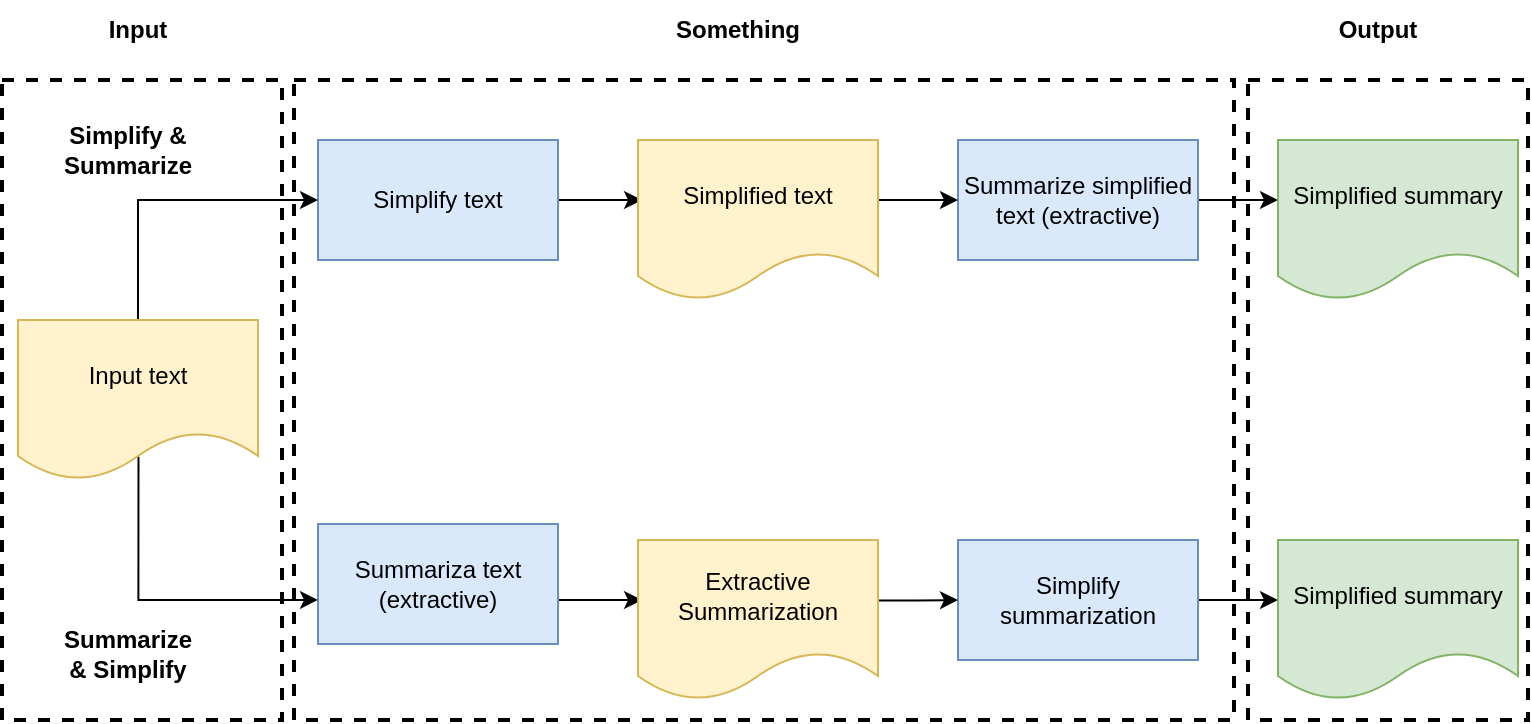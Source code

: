<mxfile version="17.5.0" type="github"><diagram id="le1GQr9fSLHFNYy8nbuf" name="Page-1"><mxGraphModel dx="981" dy="616" grid="1" gridSize="10" guides="1" tooltips="1" connect="1" arrows="1" fold="1" page="1" pageScale="1" pageWidth="850" pageHeight="1100" math="0" shadow="0"><root><mxCell id="0"/><mxCell id="1" parent="0"/><mxCell id="Hkj7vmBEc5s1comycsSw-6" value="" style="edgeStyle=orthogonalEdgeStyle;rounded=0;orthogonalLoop=1;jettySize=auto;html=1;entryX=0.017;entryY=0.375;entryDx=0;entryDy=0;entryPerimeter=0;" edge="1" parent="1" source="Hkj7vmBEc5s1comycsSw-3" target="Hkj7vmBEc5s1comycsSw-7"><mxGeometry relative="1" as="geometry"><mxPoint x="302" y="280" as="targetPoint"/></mxGeometry></mxCell><mxCell id="Hkj7vmBEc5s1comycsSw-3" value="Simplify text" style="whiteSpace=wrap;html=1;rounded=0;fillColor=#dae8fc;strokeColor=#6c8ebf;" vertex="1" parent="1"><mxGeometry x="160" y="250" width="120" height="60" as="geometry"/></mxCell><mxCell id="Hkj7vmBEc5s1comycsSw-10" value="" style="edgeStyle=orthogonalEdgeStyle;rounded=0;orthogonalLoop=1;jettySize=auto;html=1;" edge="1" parent="1" source="Hkj7vmBEc5s1comycsSw-5" target="Hkj7vmBEc5s1comycsSw-9"><mxGeometry relative="1" as="geometry"><Array as="points"><mxPoint x="620" y="280"/><mxPoint x="620" y="280"/></Array></mxGeometry></mxCell><mxCell id="Hkj7vmBEc5s1comycsSw-5" value="Summarize simplified text (extractive)" style="whiteSpace=wrap;html=1;rounded=0;fillColor=#dae8fc;strokeColor=#6c8ebf;" vertex="1" parent="1"><mxGeometry x="480" y="250" width="120" height="60" as="geometry"/></mxCell><mxCell id="Hkj7vmBEc5s1comycsSw-8" value="" style="edgeStyle=orthogonalEdgeStyle;rounded=0;orthogonalLoop=1;jettySize=auto;html=1;exitX=1;exitY=0.375;exitDx=0;exitDy=0;exitPerimeter=0;" edge="1" parent="1" source="Hkj7vmBEc5s1comycsSw-7" target="Hkj7vmBEc5s1comycsSw-5"><mxGeometry relative="1" as="geometry"><Array as="points"/></mxGeometry></mxCell><mxCell id="Hkj7vmBEc5s1comycsSw-7" value="Simplified text" style="shape=document;whiteSpace=wrap;html=1;boundedLbl=1;fillColor=#fff2cc;strokeColor=#d6b656;" vertex="1" parent="1"><mxGeometry x="320" y="250" width="120" height="80" as="geometry"/></mxCell><mxCell id="Hkj7vmBEc5s1comycsSw-9" value="Simplified summary" style="shape=document;whiteSpace=wrap;html=1;boundedLbl=1;rounded=0;fillColor=#d5e8d4;strokeColor=#82b366;" vertex="1" parent="1"><mxGeometry x="640" y="250" width="120" height="80" as="geometry"/></mxCell><mxCell id="Hkj7vmBEc5s1comycsSw-18" value="" style="edgeStyle=orthogonalEdgeStyle;rounded=0;orthogonalLoop=1;jettySize=auto;html=1;entryX=0.017;entryY=0.375;entryDx=0;entryDy=0;entryPerimeter=0;" edge="1" parent="1" source="Hkj7vmBEc5s1comycsSw-19" target="Hkj7vmBEc5s1comycsSw-23"><mxGeometry relative="1" as="geometry"><mxPoint x="302" y="480" as="targetPoint"/><Array as="points"><mxPoint x="300" y="480"/><mxPoint x="300" y="480"/></Array></mxGeometry></mxCell><mxCell id="Hkj7vmBEc5s1comycsSw-19" value="Summariza text (extractive)" style="whiteSpace=wrap;html=1;rounded=0;fillColor=#dae8fc;strokeColor=#6c8ebf;" vertex="1" parent="1"><mxGeometry x="160" y="442" width="120" height="60" as="geometry"/></mxCell><mxCell id="Hkj7vmBEc5s1comycsSw-20" value="" style="edgeStyle=orthogonalEdgeStyle;rounded=0;orthogonalLoop=1;jettySize=auto;html=1;" edge="1" parent="1" source="Hkj7vmBEc5s1comycsSw-21" target="Hkj7vmBEc5s1comycsSw-24"><mxGeometry relative="1" as="geometry"><Array as="points"><mxPoint x="620" y="480"/><mxPoint x="620" y="480"/></Array></mxGeometry></mxCell><mxCell id="Hkj7vmBEc5s1comycsSw-21" value="Simplify summarization" style="whiteSpace=wrap;html=1;rounded=0;fillColor=#dae8fc;strokeColor=#6c8ebf;" vertex="1" parent="1"><mxGeometry x="480" y="450" width="120" height="60" as="geometry"/></mxCell><mxCell id="Hkj7vmBEc5s1comycsSw-22" value="" style="edgeStyle=orthogonalEdgeStyle;rounded=0;orthogonalLoop=1;jettySize=auto;html=1;exitX=1.001;exitY=0.378;exitDx=0;exitDy=0;exitPerimeter=0;" edge="1" parent="1" source="Hkj7vmBEc5s1comycsSw-23" target="Hkj7vmBEc5s1comycsSw-21"><mxGeometry relative="1" as="geometry"><Array as="points"/></mxGeometry></mxCell><mxCell id="Hkj7vmBEc5s1comycsSw-23" value="Extractive Summarization" style="shape=document;whiteSpace=wrap;html=1;boundedLbl=1;fillColor=#fff2cc;strokeColor=#d6b656;" vertex="1" parent="1"><mxGeometry x="320" y="450" width="120" height="80" as="geometry"/></mxCell><mxCell id="Hkj7vmBEc5s1comycsSw-24" value="Simplified summary" style="shape=document;whiteSpace=wrap;html=1;boundedLbl=1;rounded=0;fillColor=#d5e8d4;strokeColor=#82b366;" vertex="1" parent="1"><mxGeometry x="640" y="450" width="120" height="80" as="geometry"/></mxCell><mxCell id="Hkj7vmBEc5s1comycsSw-26" value="&lt;b&gt;Simplify &amp;amp; Summarize&lt;/b&gt;" style="text;html=1;strokeColor=none;fillColor=none;align=center;verticalAlign=middle;whiteSpace=wrap;rounded=0;" vertex="1" parent="1"><mxGeometry x="10" y="240" width="110" height="30" as="geometry"/></mxCell><mxCell id="Hkj7vmBEc5s1comycsSw-28" value="&lt;b&gt;Summarize &amp;amp;&amp;nbsp;&lt;/b&gt;&lt;b&gt;Simplify&lt;/b&gt;" style="text;html=1;strokeColor=none;fillColor=none;align=center;verticalAlign=middle;whiteSpace=wrap;rounded=0;" vertex="1" parent="1"><mxGeometry x="10" y="492" width="110" height="30" as="geometry"/></mxCell><mxCell id="Hkj7vmBEc5s1comycsSw-34" style="edgeStyle=orthogonalEdgeStyle;rounded=0;orthogonalLoop=1;jettySize=auto;html=1;exitX=0.5;exitY=0;exitDx=0;exitDy=0;entryX=0;entryY=0.5;entryDx=0;entryDy=0;" edge="1" parent="1" source="Hkj7vmBEc5s1comycsSw-30" target="Hkj7vmBEc5s1comycsSw-3"><mxGeometry relative="1" as="geometry"/></mxCell><mxCell id="Hkj7vmBEc5s1comycsSw-35" style="edgeStyle=orthogonalEdgeStyle;rounded=0;orthogonalLoop=1;jettySize=auto;html=1;entryX=0;entryY=0.633;entryDx=0;entryDy=0;entryPerimeter=0;exitX=0.502;exitY=0.855;exitDx=0;exitDy=0;exitPerimeter=0;" edge="1" parent="1" source="Hkj7vmBEc5s1comycsSw-30" target="Hkj7vmBEc5s1comycsSw-19"><mxGeometry relative="1" as="geometry"><Array as="points"><mxPoint x="70" y="480"/></Array></mxGeometry></mxCell><mxCell id="Hkj7vmBEc5s1comycsSw-30" value="Input text" style="shape=document;whiteSpace=wrap;html=1;boundedLbl=1;rounded=0;fillColor=#fff2cc;strokeColor=#d6b656;" vertex="1" parent="1"><mxGeometry x="10" y="340" width="120" height="80" as="geometry"/></mxCell><mxCell id="Hkj7vmBEc5s1comycsSw-36" value="" style="rounded=0;whiteSpace=wrap;html=1;dashed=1;fillColor=none;strokeWidth=2;" vertex="1" parent="1"><mxGeometry x="2" y="220" width="140" height="320" as="geometry"/></mxCell><mxCell id="Hkj7vmBEc5s1comycsSw-37" value="" style="rounded=0;whiteSpace=wrap;html=1;dashed=1;fillColor=none;strokeWidth=2;" vertex="1" parent="1"><mxGeometry x="148" y="220" width="470" height="320" as="geometry"/></mxCell><mxCell id="Hkj7vmBEc5s1comycsSw-38" value="" style="rounded=0;whiteSpace=wrap;html=1;dashed=1;fillColor=none;strokeWidth=2;" vertex="1" parent="1"><mxGeometry x="625" y="220" width="140" height="320" as="geometry"/></mxCell><mxCell id="Hkj7vmBEc5s1comycsSw-39" value="&lt;b&gt;Input&lt;/b&gt;" style="text;html=1;strokeColor=none;fillColor=none;align=center;verticalAlign=middle;whiteSpace=wrap;rounded=0;dashed=1;" vertex="1" parent="1"><mxGeometry x="40" y="180" width="60" height="30" as="geometry"/></mxCell><mxCell id="Hkj7vmBEc5s1comycsSw-40" value="&lt;b&gt;Something&lt;/b&gt;" style="text;html=1;strokeColor=none;fillColor=none;align=center;verticalAlign=middle;whiteSpace=wrap;rounded=0;dashed=1;" vertex="1" parent="1"><mxGeometry x="290" y="180" width="160" height="30" as="geometry"/></mxCell><mxCell id="Hkj7vmBEc5s1comycsSw-41" value="&lt;b&gt;Output&lt;/b&gt;" style="text;html=1;strokeColor=none;fillColor=none;align=center;verticalAlign=middle;whiteSpace=wrap;rounded=0;dashed=1;" vertex="1" parent="1"><mxGeometry x="660" y="180" width="60" height="30" as="geometry"/></mxCell></root></mxGraphModel></diagram></mxfile>